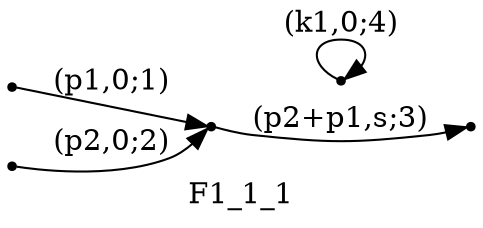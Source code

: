 digraph F1_1_1 {
  label="F1_1_1";
  rankdir="LR";
  subgraph edges {
    -1 -> 1 [label="(p1,0;1)"];
    -2 -> 1 [label="(p2,0;2)"];
    1 -> -3 [label="(p2+p1,s;3)"];
    2 -> 2 [label="(k1,0;4)"];
  }
  subgraph incoming { rank="source"; -1; -2; }
  subgraph outgoing { rank="sink"; -3; }
-3 [shape=point];
-2 [shape=point];
-1 [shape=point];
1 [shape=point];
2 [shape=point];
}

